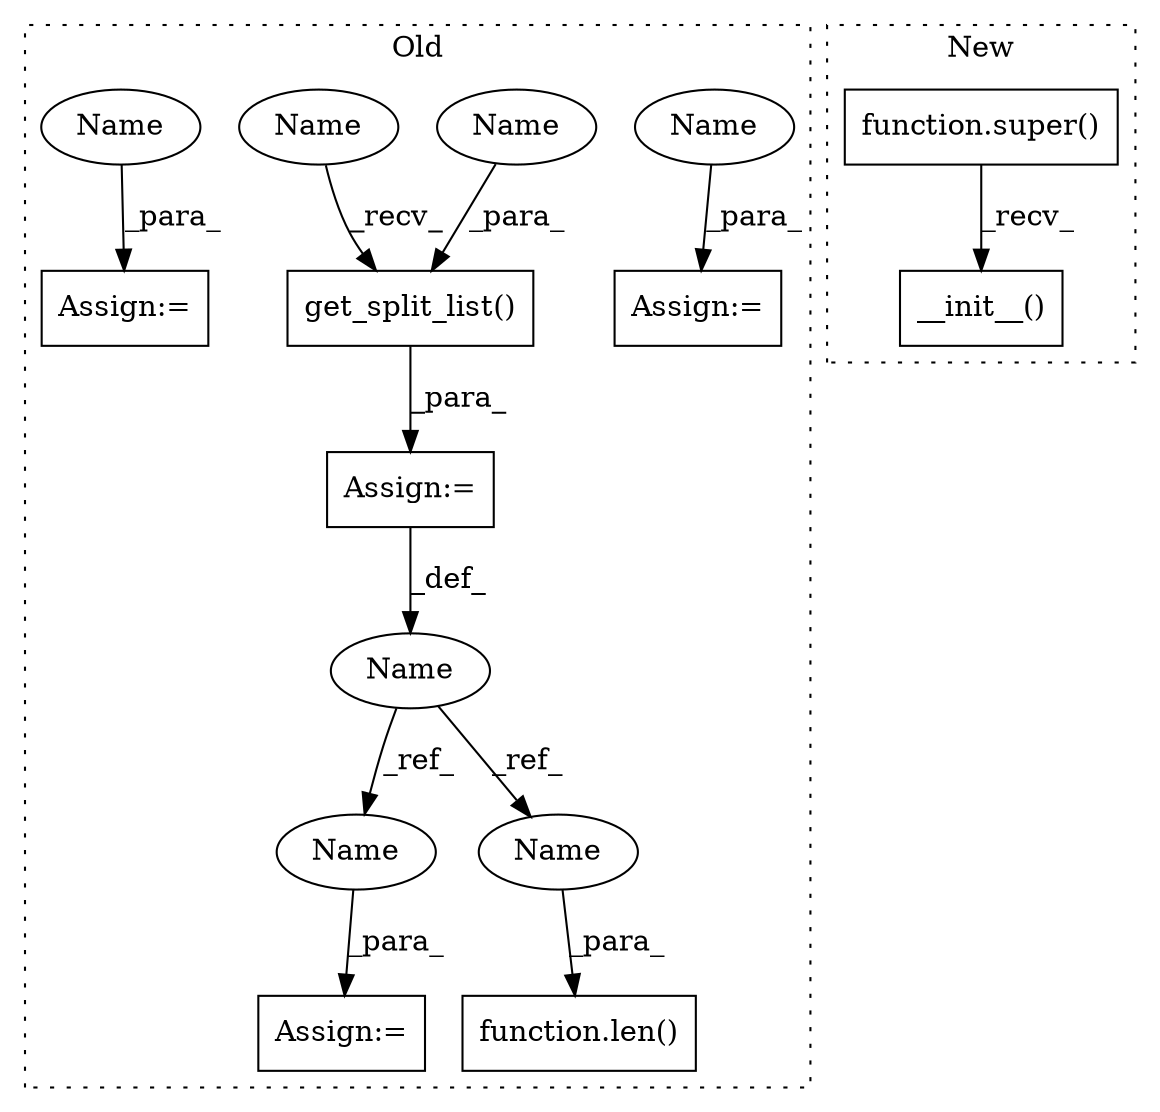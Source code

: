 digraph G {
subgraph cluster0 {
1 [label="get_split_list()" a="75" s="4598,4626" l="23,1" shape="box"];
3 [label="Assign:=" a="68" s="4789" l="3" shape="box"];
4 [label="Assign:=" a="68" s="4760" l="3" shape="box"];
6 [label="Assign:=" a="68" s="4729" l="3" shape="box"];
7 [label="Name" a="87" s="4586" l="9" shape="ellipse"];
8 [label="function.len()" a="75" s="4682,4695" l="4,1" shape="box"];
9 [label="Assign:=" a="68" s="4595" l="3" shape="box"];
10 [label="Name" a="87" s="4763" l="5" shape="ellipse"];
11 [label="Name" a="87" s="4621" l="5" shape="ellipse"];
12 [label="Name" a="87" s="4792" l="7" shape="ellipse"];
13 [label="Name" a="87" s="4598" l="7" shape="ellipse"];
14 [label="Name" a="87" s="4732" l="9" shape="ellipse"];
15 [label="Name" a="87" s="4686" l="9" shape="ellipse"];
label = "Old";
style="dotted";
}
subgraph cluster1 {
2 [label="function.super()" a="75" s="4589" l="7" shape="box"];
5 [label="__init__()" a="75" s="4589,4613" l="17,14" shape="box"];
label = "New";
style="dotted";
}
1 -> 9 [label="_para_"];
2 -> 5 [label="_recv_"];
7 -> 14 [label="_ref_"];
7 -> 15 [label="_ref_"];
9 -> 7 [label="_def_"];
10 -> 4 [label="_para_"];
11 -> 1 [label="_para_"];
12 -> 3 [label="_para_"];
13 -> 1 [label="_recv_"];
14 -> 6 [label="_para_"];
15 -> 8 [label="_para_"];
}